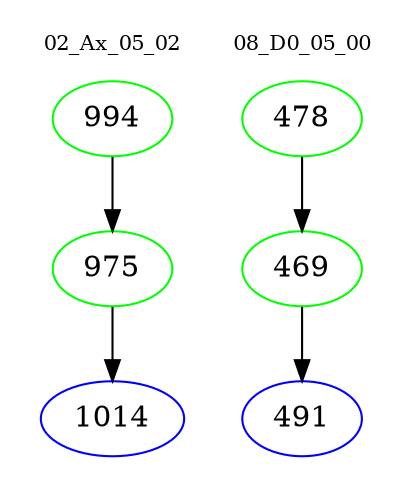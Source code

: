 digraph{
subgraph cluster_0 {
color = white
label = "02_Ax_05_02";
fontsize=10;
T0_994 [label="994", color="green"]
T0_994 -> T0_975 [color="black"]
T0_975 [label="975", color="green"]
T0_975 -> T0_1014 [color="black"]
T0_1014 [label="1014", color="blue"]
}
subgraph cluster_1 {
color = white
label = "08_D0_05_00";
fontsize=10;
T1_478 [label="478", color="green"]
T1_478 -> T1_469 [color="black"]
T1_469 [label="469", color="green"]
T1_469 -> T1_491 [color="black"]
T1_491 [label="491", color="blue"]
}
}
